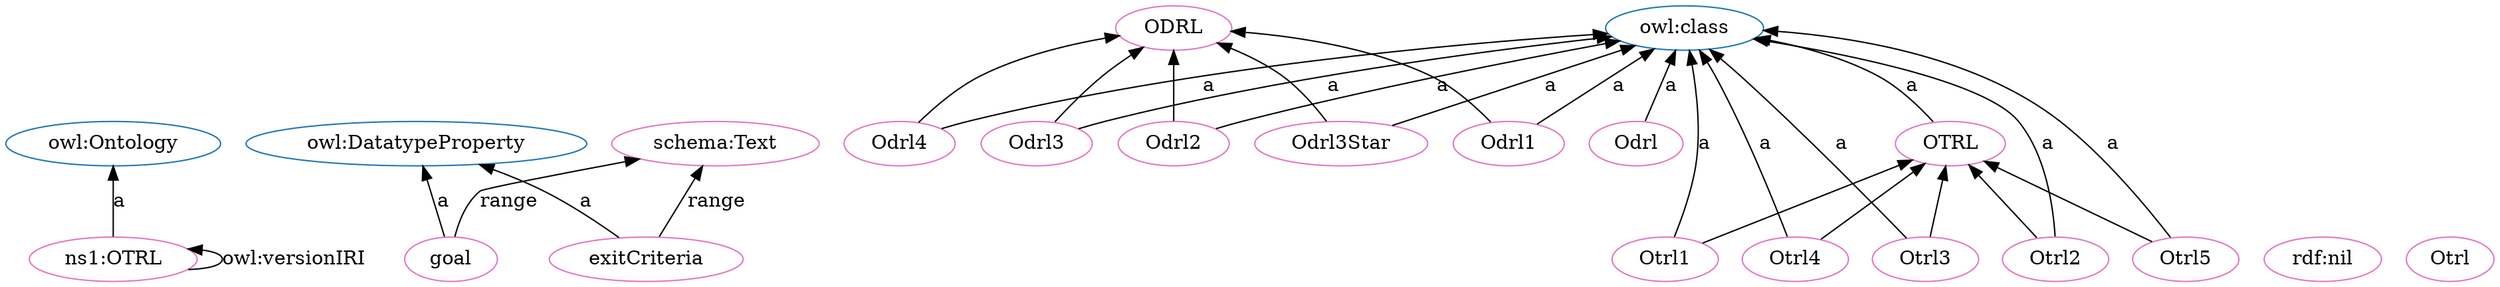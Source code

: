 digraph G {
  rankdir=BT
  node[height=.3]
"http://www.w3.org/2002/07/owl#Ontology" [fillcolor="#1f77b4" color="#1f77b4" label="owl:Ontology"]
"http://www.w3.org/2002/07/owl#DatatypeProperty" [fillcolor="#1f77b4" color="#1f77b4" label="owl:DatatypeProperty"]
"http://purl.org/oseg/ontologies/OTRL#OTRL" [fillcolor="#1f77b4" color="#1f77b4" label="OTRL"]
"http://purl.org/oseg/ontologies/OTRL#ODRL" [fillcolor="#1f77b4" color="#1f77b4" label="ODRL"]
"http://www.w3.org/2002/07/owl#class" [fillcolor="#1f77b4" color="#1f77b4" label="owl:class"]
"http://purl.org/oseg/ontologies/OTRL#ODRL" [fillcolor="#e377c2" color="#e377c2" label="ODRL"]
"http://purl.org/oseg/ontologies/OTRL#OTRL" [fillcolor="#e377c2" color="#e377c2" label="OTRL"]
"http://purl.org/oseg/ontologies/OTRL#Odrl1" [fillcolor="#e377c2" color="#e377c2" label="Odrl1"]
"http://purl.org/oseg/ontologies/OTRL#Odrl3Star" [fillcolor="#e377c2" color="#e377c2" label="Odrl3Star"]
"http://www.w3.org/1999/02/22-rdf-syntax-ns#nil" [fillcolor="#e377c2" color="#e377c2" label="rdf:nil"]
"http://schema.org/Text" [fillcolor="#e377c2" color="#e377c2" label="schema:Text"]
"http://purl.org/oseg/ontologies/OTRL#Otrl4" [fillcolor="#e377c2" color="#e377c2" label="Otrl4"]
"http://purl.org/oseg/ontologies/OTRL" [fillcolor="#e377c2" color="#e377c2" label="ns1:OTRL"]
"http://purl.org/oseg/ontologies/OTRL#Otrl2" [fillcolor="#e377c2" color="#e377c2" label="Otrl2"]
"http://purl.org/oseg/ontologies/OTRL#Otrl" [fillcolor="#e377c2" color="#e377c2" label="Otrl"]
"http://purl.org/oseg/ontologies/OTRL#Odrl3" [fillcolor="#e377c2" color="#e377c2" label="Odrl3"]
"http://purl.org/oseg/ontologies/OTRL#Odrl4" [fillcolor="#e377c2" color="#e377c2" label="Odrl4"]
"http://purl.org/oseg/ontologies/OTRL#goal" [fillcolor="#e377c2" color="#e377c2" label="goal"]
"http://purl.org/oseg/ontologies/OTRL#Odrl" [fillcolor="#e377c2" color="#e377c2" label="Odrl"]
"http://purl.org/oseg/ontologies/OTRL#Otrl1" [fillcolor="#e377c2" color="#e377c2" label="Otrl1"]
"http://purl.org/oseg/ontologies/OTRL#Odrl2" [fillcolor="#e377c2" color="#e377c2" label="Odrl2"]
"http://purl.org/oseg/ontologies/OTRL#Otrl3" [fillcolor="#e377c2" color="#e377c2" label="Otrl3"]
"http://purl.org/oseg/ontologies/OTRL#exitCriteria" [fillcolor="#e377c2" color="#e377c2" label="exitCriteria"]
"http://purl.org/oseg/ontologies/OTRL#Otrl5" [fillcolor="#e377c2" color="#e377c2" label="Otrl5"]
  "http://purl.org/oseg/ontologies/OTRL#Odrl1" -> "http://www.w3.org/2002/07/owl#class" [label="a"]
  "http://purl.org/oseg/ontologies/OTRL#Odrl3Star" -> "http://www.w3.org/2002/07/owl#class" [label="a"]
  "http://purl.org/oseg/ontologies/OTRL#Otrl3" -> "http://purl.org/oseg/ontologies/OTRL#OTRL" [label=""]
  "http://purl.org/oseg/ontologies/OTRL#exitCriteria" -> "http://schema.org/Text" [label="range"]
  "http://purl.org/oseg/ontologies/OTRL#Otrl4" -> "http://www.w3.org/2002/07/owl#class" [label="a"]
  "http://purl.org/oseg/ontologies/OTRL#Otrl5" -> "http://purl.org/oseg/ontologies/OTRL#OTRL" [label=""]
  "http://purl.org/oseg/ontologies/OTRL#Otrl2" -> "http://www.w3.org/2002/07/owl#class" [label="a"]
  "http://purl.org/oseg/ontologies/OTRL#OTRL" -> "http://www.w3.org/2002/07/owl#class" [label="a"]
  "http://purl.org/oseg/ontologies/OTRL#Odrl3" -> "http://www.w3.org/2002/07/owl#class" [label="a"]
  "http://purl.org/oseg/ontologies/OTRL#Odrl4" -> "http://www.w3.org/2002/07/owl#class" [label="a"]
  "http://purl.org/oseg/ontologies/OTRL#Otrl1" -> "http://www.w3.org/2002/07/owl#class" [label="a"]
  "http://purl.org/oseg/ontologies/OTRL#goal" -> "http://schema.org/Text" [label="range"]
  "http://purl.org/oseg/ontologies/OTRL#Odrl3Star" -> "http://purl.org/oseg/ontologies/OTRL#ODRL" [label=""]
  "http://purl.org/oseg/ontologies/OTRL#Odrl2" -> "http://www.w3.org/2002/07/owl#class" [label="a"]
  "http://purl.org/oseg/ontologies/OTRL#Odrl3" -> "http://purl.org/oseg/ontologies/OTRL#ODRL" [label=""]
  "http://purl.org/oseg/ontologies/OTRL#Otrl4" -> "http://purl.org/oseg/ontologies/OTRL#OTRL" [label=""]
  "http://purl.org/oseg/ontologies/OTRL#Odrl4" -> "http://purl.org/oseg/ontologies/OTRL#ODRL" [label=""]
  "http://purl.org/oseg/ontologies/OTRL#Odrl2" -> "http://purl.org/oseg/ontologies/OTRL#ODRL" [label=""]
  "http://purl.org/oseg/ontologies/OTRL#Odrl1" -> "http://purl.org/oseg/ontologies/OTRL#ODRL" [label=""]
  "http://purl.org/oseg/ontologies/OTRL" -> "http://purl.org/oseg/ontologies/OTRL" [label="owl:versionIRI"]
  "http://purl.org/oseg/ontologies/OTRL" -> "http://www.w3.org/2002/07/owl#Ontology" [label="a"]
  "http://purl.org/oseg/ontologies/OTRL#goal" -> "http://www.w3.org/2002/07/owl#DatatypeProperty" [label="a"]
  "http://purl.org/oseg/ontologies/OTRL#Otrl2" -> "http://purl.org/oseg/ontologies/OTRL#OTRL" [label=""]
  "http://purl.org/oseg/ontologies/OTRL#Odrl" -> "http://www.w3.org/2002/07/owl#class" [label="a"]
  "http://purl.org/oseg/ontologies/OTRL#Otrl3" -> "http://www.w3.org/2002/07/owl#class" [label="a"]
  "http://purl.org/oseg/ontologies/OTRL#exitCriteria" -> "http://www.w3.org/2002/07/owl#DatatypeProperty" [label="a"]
  "http://purl.org/oseg/ontologies/OTRL#Otrl5" -> "http://www.w3.org/2002/07/owl#class" [label="a"]
  "http://purl.org/oseg/ontologies/OTRL#Otrl1" -> "http://purl.org/oseg/ontologies/OTRL#OTRL" [label=""]
}
